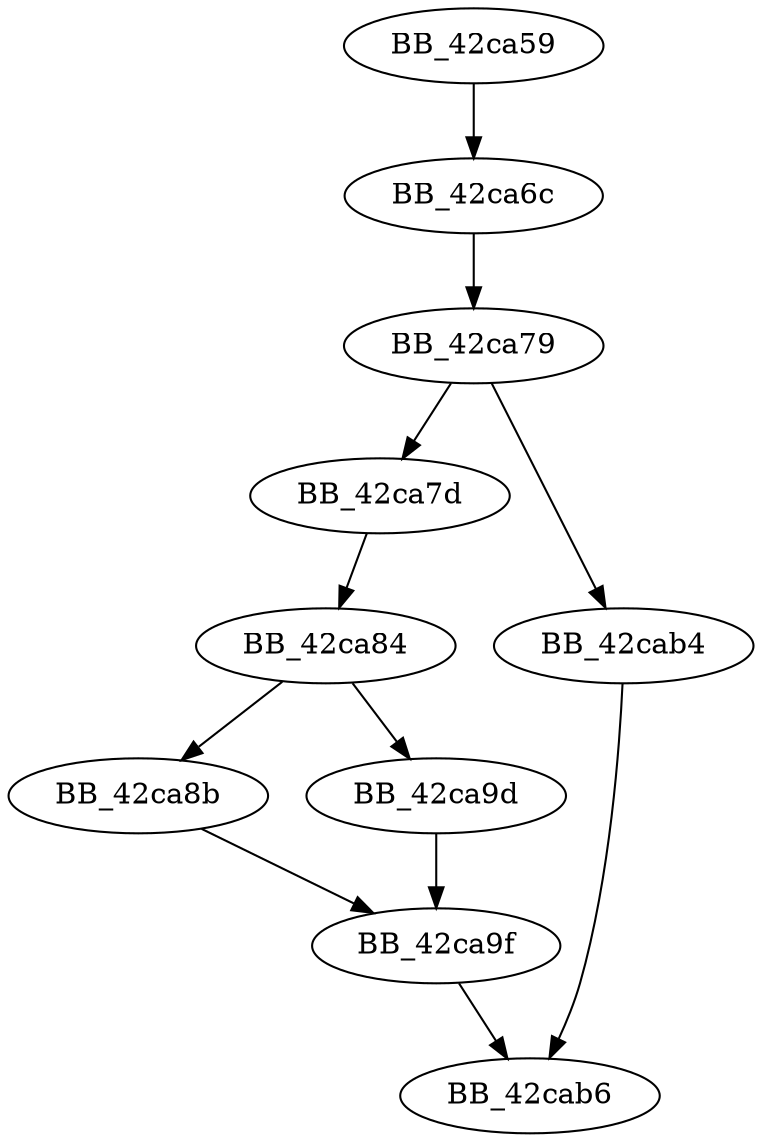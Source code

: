 DiGraph sub_42CA59{
BB_42ca59->BB_42ca6c
BB_42ca6c->BB_42ca79
BB_42ca79->BB_42ca7d
BB_42ca79->BB_42cab4
BB_42ca7d->BB_42ca84
BB_42ca84->BB_42ca8b
BB_42ca84->BB_42ca9d
BB_42ca8b->BB_42ca9f
BB_42ca9d->BB_42ca9f
BB_42ca9f->BB_42cab6
BB_42cab4->BB_42cab6
}
